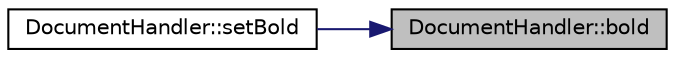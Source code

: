 digraph "DocumentHandler::bold"
{
 // INTERACTIVE_SVG=YES
 // LATEX_PDF_SIZE
  edge [fontname="Helvetica",fontsize="10",labelfontname="Helvetica",labelfontsize="10"];
  node [fontname="Helvetica",fontsize="10",shape=record];
  rankdir="RL";
  Node12 [label="DocumentHandler::bold",height=0.2,width=0.4,color="black", fillcolor="grey75", style="filled", fontcolor="black",tooltip=" "];
  Node12 -> Node13 [dir="back",color="midnightblue",fontsize="10",style="solid",fontname="Helvetica"];
  Node13 [label="DocumentHandler::setBold",height=0.2,width=0.4,color="black", fillcolor="white", style="filled",URL="$class_document_handler.html#a5a8f174220d039a60b64a606a17a1876",tooltip=" "];
}
